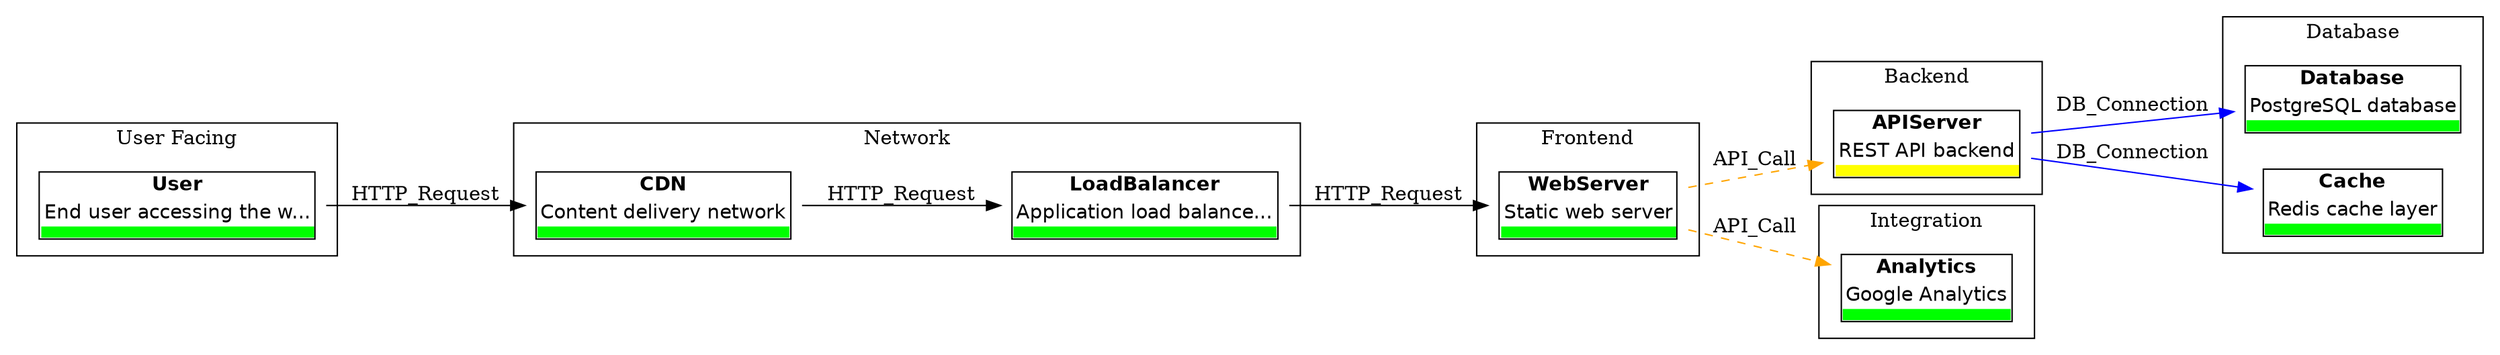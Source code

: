 digraph Infrastructure {
  rankdir=LR;
  node [shape=plaintext, fontname=Helvetica];
  subgraph cluster_USER_FACING {
    label="User Facing";
    User [tooltip="User: End user accessing the web app\nStatus: healthy\nOwner: product\nEnvironment: production\nTags: [external]" label=<
      <TABLE BORDER="1" CELLBORDER="0" CELLSPACING="0">
        <TR><TD><B>User</B></TD></TR>
        <TR><TD>End user accessing the w...</TD></TR>
        <TR><TD BGCOLOR="green" HEIGHT="8"></TD></TR>
      </TABLE>
    >];
  }
  subgraph cluster_NETWORK {
    label="Network";
    CDN [tooltip="CDN: Content delivery network\nStatus: healthy\nOwner: infra\nEnvironment: production" label=<
      <TABLE BORDER="1" CELLBORDER="0" CELLSPACING="0">
        <TR><TD><B>CDN</B></TD></TR>
        <TR><TD>Content delivery network</TD></TR>
        <TR><TD BGCOLOR="green" HEIGHT="8"></TD></TR>
      </TABLE>
    >];
    LoadBalancer [tooltip="LoadBalancer: Application load balancer\nStatus: healthy\nOwner: infra\nEnvironment: production" label=<
      <TABLE BORDER="1" CELLBORDER="0" CELLSPACING="0">
        <TR><TD><B>LoadBalancer</B></TD></TR>
        <TR><TD>Application load balance...</TD></TR>
        <TR><TD BGCOLOR="green" HEIGHT="8"></TD></TR>
      </TABLE>
    >];
  }
  subgraph cluster_FRONTEND {
    label="Frontend";
    WebServer [tooltip="WebServer: Static web server\nStatus: healthy\nOwner: frontend-team\nEnvironment: production\nTags: [critical]\nDeployment:\nimage: nginx:1.21\nreplicas: 3\n" label=<
      <TABLE BORDER="1" CELLBORDER="0" CELLSPACING="0">
        <TR><TD><B>WebServer</B></TD></TR>
        <TR><TD>Static web server</TD></TR>
        <TR><TD BGCOLOR="green" HEIGHT="8"></TD></TR>
      </TABLE>
    >];
  }
  subgraph cluster_BACKEND {
    label="Backend";
    APIServer [tooltip="APIServer: REST API backend\nStatus: degraded\nOwner: backend-team\nEnvironment: production\nTags: [critical]\nDeployment:\nimage: api:v2.1.0\nreplicas: 2\n" label=<
      <TABLE BORDER="1" CELLBORDER="0" CELLSPACING="0">
        <TR><TD><B>APIServer</B></TD></TR>
        <TR><TD>REST API backend</TD></TR>
        <TR><TD BGCOLOR="yellow" HEIGHT="8"></TD></TR>
      </TABLE>
    >];
  }
  subgraph cluster_DATABASE {
    label="Database";
    Database [tooltip="Database: PostgreSQL database\nStatus: healthy\nOwner: data-team\nEnvironment: production" label=<
      <TABLE BORDER="1" CELLBORDER="0" CELLSPACING="0">
        <TR><TD><B>Database</B></TD></TR>
        <TR><TD>PostgreSQL database</TD></TR>
        <TR><TD BGCOLOR="green" HEIGHT="8"></TD></TR>
      </TABLE>
    >];
    Cache [tooltip="Cache: Redis cache layer\nStatus: healthy\nOwner: backend-team\nEnvironment: production" label=<
      <TABLE BORDER="1" CELLBORDER="0" CELLSPACING="0">
        <TR><TD><B>Cache</B></TD></TR>
        <TR><TD>Redis cache layer</TD></TR>
        <TR><TD BGCOLOR="green" HEIGHT="8"></TD></TR>
      </TABLE>
    >];
  }
  subgraph cluster_INTEGRATION {
    label="Integration";
    Analytics [tooltip="Analytics: Google Analytics\nStatus: healthy\nOwner: marketing\nEnvironment: production\nTags: [external]" label=<
      <TABLE BORDER="1" CELLBORDER="0" CELLSPACING="0">
        <TR><TD><B>Analytics</B></TD></TR>
        <TR><TD>Google Analytics</TD></TR>
        <TR><TD BGCOLOR="green" HEIGHT="8"></TD></TR>
      </TABLE>
    >];
  }
  User -> CDN [label="HTTP_Request", color=black];
  CDN -> LoadBalancer [label="HTTP_Request", color=black];
  LoadBalancer -> WebServer [label="HTTP_Request", color=black];
  WebServer -> APIServer [label="API_Call", color=orange, style=dashed];
  APIServer -> Database [label="DB_Connection", color=blue];
  APIServer -> Cache [label="DB_Connection", color=blue];
  WebServer -> Analytics [label="API_Call", color=orange, style=dashed];
}

